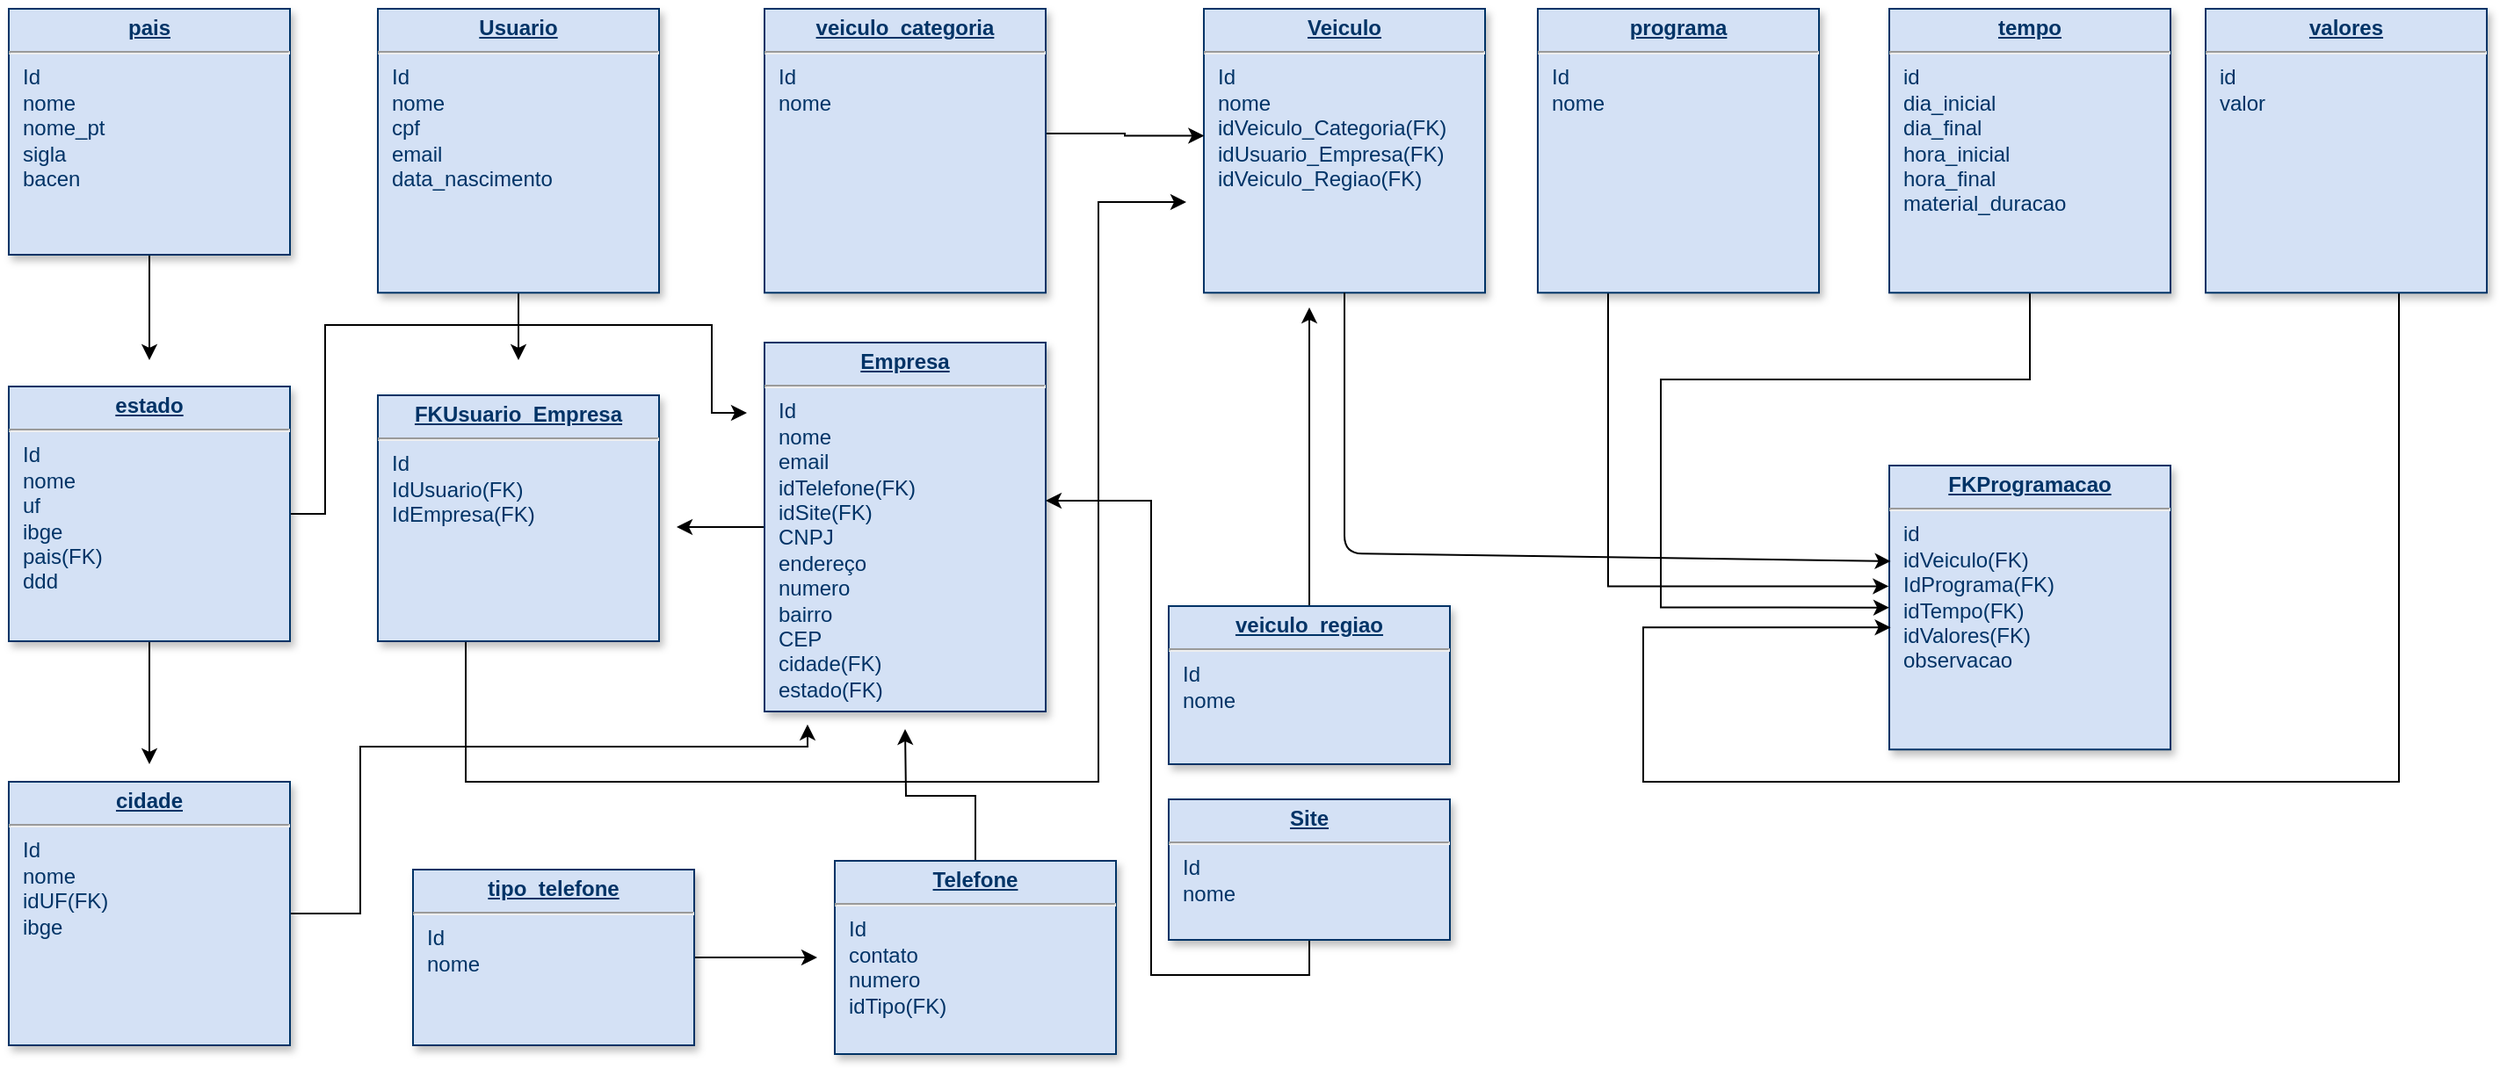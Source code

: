 <mxfile version="12.8.1" type="github">
  <diagram id="tD25ZVt2Edpnn3I0wGoK" name="Page-1">
    <mxGraphModel dx="3237" dy="667" grid="1" gridSize="10" guides="1" tooltips="1" connect="1" arrows="1" fold="1" page="1" pageScale="1" pageWidth="827" pageHeight="1169" math="0" shadow="0">
      <root>
        <mxCell id="0" />
        <mxCell id="1" parent="0" />
        <mxCell id="5Sg_niV4f1cV7TLwxwjO-3" value="&lt;p style=&quot;margin: 0px ; margin-top: 4px ; text-align: center ; text-decoration: underline&quot;&gt;&lt;b&gt;FKProgramacao&lt;/b&gt;&lt;/p&gt;&lt;hr&gt;&lt;p style=&quot;margin: 0px ; margin-left: 8px&quot;&gt;id&lt;/p&gt;&lt;p style=&quot;margin: 0px ; margin-left: 8px&quot;&gt;idVeiculo(FK)&lt;/p&gt;&lt;p style=&quot;margin: 0px ; margin-left: 8px&quot;&gt;&lt;span&gt;IdPrograma(FK)&lt;/span&gt;&lt;br&gt;&lt;/p&gt;&lt;p style=&quot;margin: 0px ; margin-left: 8px&quot;&gt;idTempo(FK)&lt;br&gt;&lt;/p&gt;&lt;p style=&quot;margin: 0px ; margin-left: 8px&quot;&gt;idValores(FK)&lt;/p&gt;&lt;p style=&quot;margin: 0px ; margin-left: 8px&quot;&gt;observacao&lt;/p&gt;&lt;p style=&quot;margin: 0px ; margin-left: 8px&quot;&gt;&lt;br&gt;&lt;/p&gt;&lt;p style=&quot;margin: 0px 0px 0px 8px&quot;&gt;&lt;br&gt;&lt;/p&gt;" style="verticalAlign=top;align=left;overflow=fill;fontSize=12;fontFamily=Helvetica;html=1;strokeColor=#003366;shadow=1;fillColor=#D4E1F5;fontColor=#003366" parent="1" vertex="1">
          <mxGeometry x="40" y="280" width="160" height="161.64" as="geometry" />
        </mxCell>
        <mxCell id="5Sg_niV4f1cV7TLwxwjO-52" value="" style="edgeStyle=orthogonalEdgeStyle;rounded=0;orthogonalLoop=1;jettySize=auto;html=1;entryX=0.005;entryY=0.57;entryDx=0;entryDy=0;entryPerimeter=0;" parent="1" source="5Sg_niV4f1cV7TLwxwjO-39" target="5Sg_niV4f1cV7TLwxwjO-3" edge="1">
          <mxGeometry relative="1" as="geometry">
            <mxPoint x="340" y="220" as="sourcePoint" />
            <mxPoint x="-30" y="370" as="targetPoint" />
            <Array as="points">
              <mxPoint x="330" y="460" />
              <mxPoint x="-100" y="460" />
              <mxPoint x="-100" y="372" />
            </Array>
          </mxGeometry>
        </mxCell>
        <mxCell id="5Sg_niV4f1cV7TLwxwjO-53" style="edgeStyle=orthogonalEdgeStyle;rounded=0;orthogonalLoop=1;jettySize=auto;html=1;entryX=0;entryY=0.5;entryDx=0;entryDy=0;" parent="1" source="5Sg_niV4f1cV7TLwxwjO-6" target="5Sg_niV4f1cV7TLwxwjO-3" edge="1">
          <mxGeometry relative="1" as="geometry">
            <mxPoint x="120" y="260" as="targetPoint" />
            <Array as="points">
              <mxPoint x="120" y="231" />
              <mxPoint x="-90" y="231" />
              <mxPoint x="-90" y="361" />
            </Array>
          </mxGeometry>
        </mxCell>
        <mxCell id="5Sg_niV4f1cV7TLwxwjO-6" value="&lt;p style=&quot;margin: 0px ; margin-top: 4px ; text-align: center ; text-decoration: underline&quot;&gt;&lt;b&gt;tempo&lt;/b&gt;&lt;/p&gt;&lt;hr&gt;&lt;p style=&quot;margin: 0px ; margin-left: 8px&quot;&gt;id&lt;/p&gt;&lt;p style=&quot;margin: 0px ; margin-left: 8px&quot;&gt;dia_inicial&lt;/p&gt;&lt;p style=&quot;margin: 0px ; margin-left: 8px&quot;&gt;dia_final&lt;/p&gt;&lt;p style=&quot;margin: 0px ; margin-left: 8px&quot;&gt;hora_inicial&lt;/p&gt;&lt;p style=&quot;margin: 0px ; margin-left: 8px&quot;&gt;hora_final&lt;/p&gt;&lt;p style=&quot;margin: 0px ; margin-left: 8px&quot;&gt;material_duracao&lt;/p&gt;" style="verticalAlign=top;align=left;overflow=fill;fontSize=12;fontFamily=Helvetica;html=1;strokeColor=#003366;shadow=1;fillColor=#D4E1F5;fontColor=#003366" parent="1" vertex="1">
          <mxGeometry x="40" y="20" width="160" height="161.64" as="geometry" />
        </mxCell>
        <mxCell id="5Sg_niV4f1cV7TLwxwjO-57" style="edgeStyle=orthogonalEdgeStyle;rounded=0;orthogonalLoop=1;jettySize=auto;html=1;entryX=-0.002;entryY=0.425;entryDx=0;entryDy=0;entryPerimeter=0;" parent="1" source="5Sg_niV4f1cV7TLwxwjO-18" target="5Sg_niV4f1cV7TLwxwjO-3" edge="1">
          <mxGeometry relative="1" as="geometry">
            <mxPoint x="-40" y="390" as="targetPoint" />
            <Array as="points">
              <mxPoint x="-120" y="349" />
            </Array>
          </mxGeometry>
        </mxCell>
        <mxCell id="5Sg_niV4f1cV7TLwxwjO-18" value="&lt;p style=&quot;margin: 0px ; margin-top: 4px ; text-align: center ; text-decoration: underline&quot;&gt;&lt;b&gt;programa&lt;/b&gt;&lt;/p&gt;&lt;hr&gt;&lt;p style=&quot;margin: 0px ; margin-left: 8px&quot;&gt;Id&lt;/p&gt;&lt;p style=&quot;margin: 0px ; margin-left: 8px&quot;&gt;nome&lt;/p&gt;" style="verticalAlign=top;align=left;overflow=fill;fontSize=12;fontFamily=Helvetica;html=1;strokeColor=#003366;shadow=1;fillColor=#D4E1F5;fontColor=#003366" parent="1" vertex="1">
          <mxGeometry x="-160" y="20" width="160" height="161.64" as="geometry" />
        </mxCell>
        <mxCell id="5Sg_niV4f1cV7TLwxwjO-39" value="&lt;p style=&quot;margin: 0px ; margin-top: 4px ; text-align: center ; text-decoration: underline&quot;&gt;&lt;b&gt;valores&lt;/b&gt;&lt;/p&gt;&lt;hr&gt;&lt;p style=&quot;margin: 0px ; margin-left: 8px&quot;&gt;id&lt;/p&gt;&lt;p style=&quot;margin: 0px ; margin-left: 8px&quot;&gt;valor&lt;/p&gt;" style="verticalAlign=top;align=left;overflow=fill;fontSize=12;fontFamily=Helvetica;html=1;strokeColor=#003366;shadow=1;fillColor=#D4E1F5;fontColor=#003366" parent="1" vertex="1">
          <mxGeometry x="220" y="20" width="160" height="161.64" as="geometry" />
        </mxCell>
        <mxCell id="5Sg_niV4f1cV7TLwxwjO-59" value="" style="resizable=0;align=left;verticalAlign=top;labelBackgroundColor=#ffffff;fontSize=10;strokeColor=#003366;shadow=1;fillColor=#D4E1F5;fontColor=#003366" parent="1" connectable="0" vertex="1">
          <mxGeometry x="-120" y="181.64" as="geometry">
            <mxPoint x="10" as="offset" />
          </mxGeometry>
        </mxCell>
        <mxCell id="5Sg_niV4f1cV7TLwxwjO-60" value="&lt;p style=&quot;margin: 0px ; margin-top: 4px ; text-align: center ; text-decoration: underline&quot;&gt;&lt;b&gt;Veiculo&lt;/b&gt;&lt;/p&gt;&lt;hr&gt;&lt;p style=&quot;margin: 0px ; margin-left: 8px&quot;&gt;Id&lt;/p&gt;&lt;p style=&quot;margin: 0px ; margin-left: 8px&quot;&gt;nome&lt;/p&gt;&lt;p style=&quot;margin: 0px ; margin-left: 8px&quot;&gt;idVeiculo_Categoria(FK)&lt;/p&gt;&lt;p style=&quot;margin: 0px ; margin-left: 8px&quot;&gt;idUsuario_Empresa(FK)&lt;/p&gt;&lt;p style=&quot;margin: 0px ; margin-left: 8px&quot;&gt;idVeiculo_Regiao(FK)&lt;/p&gt;" style="verticalAlign=top;align=left;overflow=fill;fontSize=12;fontFamily=Helvetica;html=1;strokeColor=#003366;shadow=1;fillColor=#D4E1F5;fontColor=#003366" parent="1" vertex="1">
          <mxGeometry x="-350" y="20" width="160" height="161.64" as="geometry" />
        </mxCell>
        <mxCell id="5Sg_niV4f1cV7TLwxwjO-61" value="" style="endArrow=classic;html=1;exitX=0.5;exitY=1;exitDx=0;exitDy=0;entryX=0.005;entryY=0.337;entryDx=0;entryDy=0;entryPerimeter=0;" parent="1" source="5Sg_niV4f1cV7TLwxwjO-60" target="5Sg_niV4f1cV7TLwxwjO-3" edge="1">
          <mxGeometry width="50" height="50" relative="1" as="geometry">
            <mxPoint x="-310" y="460" as="sourcePoint" />
            <mxPoint x="-20" y="300" as="targetPoint" />
            <Array as="points">
              <mxPoint x="-270" y="330" />
            </Array>
          </mxGeometry>
        </mxCell>
        <mxCell id="5Sg_niV4f1cV7TLwxwjO-63" style="edgeStyle=orthogonalEdgeStyle;rounded=0;orthogonalLoop=1;jettySize=auto;html=1;exitX=1;exitY=0.5;exitDx=0;exitDy=0;entryX=0.001;entryY=0.447;entryDx=0;entryDy=0;entryPerimeter=0;" parent="1" source="5Sg_niV4f1cV7TLwxwjO-62" target="5Sg_niV4f1cV7TLwxwjO-60" edge="1">
          <mxGeometry relative="1" as="geometry">
            <Array as="points">
              <mxPoint x="-440" y="91" />
              <mxPoint x="-395" y="91" />
              <mxPoint x="-395" y="92" />
            </Array>
          </mxGeometry>
        </mxCell>
        <mxCell id="5Sg_niV4f1cV7TLwxwjO-62" value="&lt;p style=&quot;margin: 0px ; margin-top: 4px ; text-align: center ; text-decoration: underline&quot;&gt;&lt;b&gt;veiculo_categoria&lt;/b&gt;&lt;/p&gt;&lt;hr&gt;&lt;p style=&quot;margin: 0px ; margin-left: 8px&quot;&gt;Id&lt;/p&gt;&lt;p style=&quot;margin: 0px ; margin-left: 8px&quot;&gt;nome&lt;/p&gt;" style="verticalAlign=top;align=left;overflow=fill;fontSize=12;fontFamily=Helvetica;html=1;strokeColor=#003366;shadow=1;fillColor=#D4E1F5;fontColor=#003366" parent="1" vertex="1">
          <mxGeometry x="-600" y="20" width="160" height="161.64" as="geometry" />
        </mxCell>
        <mxCell id="5txVgvswHPTB0Ymgk6sb-3" style="edgeStyle=orthogonalEdgeStyle;rounded=0;orthogonalLoop=1;jettySize=auto;html=1;" parent="1" source="5Sg_niV4f1cV7TLwxwjO-64" edge="1">
          <mxGeometry relative="1" as="geometry">
            <mxPoint x="-290" y="190" as="targetPoint" />
          </mxGeometry>
        </mxCell>
        <mxCell id="5Sg_niV4f1cV7TLwxwjO-64" value="&lt;p style=&quot;margin: 0px ; margin-top: 4px ; text-align: center ; text-decoration: underline&quot;&gt;&lt;b&gt;veiculo_regiao&lt;/b&gt;&lt;/p&gt;&lt;hr&gt;&lt;p style=&quot;margin: 0px ; margin-left: 8px&quot;&gt;Id&lt;/p&gt;&lt;p style=&quot;margin: 0px ; margin-left: 8px&quot;&gt;nome&lt;/p&gt;" style="verticalAlign=top;align=left;overflow=fill;fontSize=12;fontFamily=Helvetica;html=1;strokeColor=#003366;shadow=1;fillColor=#D4E1F5;fontColor=#003366" parent="1" vertex="1">
          <mxGeometry x="-370" y="360" width="160" height="90" as="geometry" />
        </mxCell>
        <mxCell id="5txVgvswHPTB0Ymgk6sb-7" style="edgeStyle=orthogonalEdgeStyle;rounded=0;orthogonalLoop=1;jettySize=auto;html=1;" parent="1" source="5Sg_niV4f1cV7TLwxwjO-65" edge="1">
          <mxGeometry relative="1" as="geometry">
            <mxPoint x="-650" y="315" as="targetPoint" />
          </mxGeometry>
        </mxCell>
        <mxCell id="5Sg_niV4f1cV7TLwxwjO-65" value="&lt;p style=&quot;margin: 0px ; margin-top: 4px ; text-align: center ; text-decoration: underline&quot;&gt;&lt;b&gt;Empresa&lt;/b&gt;&lt;/p&gt;&lt;hr&gt;&lt;p style=&quot;margin: 0px ; margin-left: 8px&quot;&gt;Id&lt;/p&gt;&lt;p style=&quot;margin: 0px ; margin-left: 8px&quot;&gt;nome&lt;/p&gt;&lt;p style=&quot;margin: 0px ; margin-left: 8px&quot;&gt;email&lt;/p&gt;&lt;p style=&quot;margin: 0px ; margin-left: 8px&quot;&gt;&lt;span&gt;idTelefone(FK)&lt;/span&gt;&lt;/p&gt;&lt;p style=&quot;margin: 0px ; margin-left: 8px&quot;&gt;&lt;span&gt;idSite(FK)&lt;/span&gt;&lt;/p&gt;&lt;p style=&quot;margin: 0px ; margin-left: 8px&quot;&gt;&lt;span&gt;CNPJ&lt;/span&gt;&lt;br&gt;&lt;/p&gt;&lt;p style=&quot;margin: 0px ; margin-left: 8px&quot;&gt;endereço&lt;/p&gt;&lt;p style=&quot;margin: 0px ; margin-left: 8px&quot;&gt;numero&lt;/p&gt;&lt;p style=&quot;margin: 0px ; margin-left: 8px&quot;&gt;bairro&lt;/p&gt;&lt;p style=&quot;margin: 0px ; margin-left: 8px&quot;&gt;&lt;span&gt;CEP&lt;/span&gt;&lt;br&gt;&lt;/p&gt;&lt;p style=&quot;margin: 0px ; margin-left: 8px&quot;&gt;cidade(FK)&lt;/p&gt;&lt;p style=&quot;margin: 0px ; margin-left: 8px&quot;&gt;&lt;span&gt;estado(FK)&lt;/span&gt;&lt;/p&gt;&lt;p style=&quot;margin: 0px ; margin-left: 8px&quot;&gt;&lt;br&gt;&lt;/p&gt;&lt;p style=&quot;margin: 0px ; margin-left: 8px&quot;&gt;&lt;br&gt;&lt;/p&gt;" style="verticalAlign=top;align=left;overflow=fill;fontSize=12;fontFamily=Helvetica;html=1;strokeColor=#003366;shadow=1;fillColor=#D4E1F5;fontColor=#003366" parent="1" vertex="1">
          <mxGeometry x="-600" y="210" width="160" height="210" as="geometry" />
        </mxCell>
        <mxCell id="5txVgvswHPTB0Ymgk6sb-6" style="edgeStyle=orthogonalEdgeStyle;rounded=0;orthogonalLoop=1;jettySize=auto;html=1;" parent="1" source="5Sg_niV4f1cV7TLwxwjO-67" edge="1">
          <mxGeometry relative="1" as="geometry">
            <mxPoint x="-740" y="220" as="targetPoint" />
          </mxGeometry>
        </mxCell>
        <mxCell id="5Sg_niV4f1cV7TLwxwjO-67" value="&lt;p style=&quot;margin: 0px ; margin-top: 4px ; text-align: center ; text-decoration: underline&quot;&gt;&lt;b&gt;Usuario&lt;/b&gt;&lt;/p&gt;&lt;hr&gt;&lt;p style=&quot;margin: 0px ; margin-left: 8px&quot;&gt;Id&lt;/p&gt;&lt;p style=&quot;margin: 0px ; margin-left: 8px&quot;&gt;nome&lt;/p&gt;&lt;p style=&quot;margin: 0px ; margin-left: 8px&quot;&gt;cpf&lt;/p&gt;&lt;p style=&quot;margin: 0px ; margin-left: 8px&quot;&gt;email&lt;/p&gt;&lt;p style=&quot;margin: 0px ; margin-left: 8px&quot;&gt;data_nascimento&lt;/p&gt;" style="verticalAlign=top;align=left;overflow=fill;fontSize=12;fontFamily=Helvetica;html=1;strokeColor=#003366;shadow=1;fillColor=#D4E1F5;fontColor=#003366" parent="1" vertex="1">
          <mxGeometry x="-820" y="20" width="160" height="161.64" as="geometry" />
        </mxCell>
        <mxCell id="5txVgvswHPTB0Ymgk6sb-9" style="edgeStyle=orthogonalEdgeStyle;rounded=0;orthogonalLoop=1;jettySize=auto;html=1;" parent="1" source="5txVgvswHPTB0Ymgk6sb-5" edge="1">
          <mxGeometry relative="1" as="geometry">
            <mxPoint x="-360" y="130" as="targetPoint" />
            <Array as="points">
              <mxPoint x="-770" y="460" />
              <mxPoint x="-410" y="460" />
              <mxPoint x="-410" y="130" />
            </Array>
          </mxGeometry>
        </mxCell>
        <mxCell id="5txVgvswHPTB0Ymgk6sb-5" value="&lt;p style=&quot;margin: 0px ; margin-top: 4px ; text-align: center ; text-decoration: underline&quot;&gt;&lt;b&gt;FKUsuario_Empresa&lt;/b&gt;&lt;/p&gt;&lt;hr&gt;&lt;p style=&quot;margin: 0px ; margin-left: 8px&quot;&gt;Id&lt;/p&gt;&lt;p style=&quot;margin: 0px ; margin-left: 8px&quot;&gt;IdUsuario(FK)&lt;/p&gt;&lt;p style=&quot;margin: 0px ; margin-left: 8px&quot;&gt;IdEmpresa(FK)&lt;/p&gt;&lt;p style=&quot;margin: 0px ; margin-left: 8px&quot;&gt;&lt;br&gt;&lt;/p&gt;" style="verticalAlign=top;align=left;overflow=fill;fontSize=12;fontFamily=Helvetica;html=1;strokeColor=#003366;shadow=1;fillColor=#D4E1F5;fontColor=#003366" parent="1" vertex="1">
          <mxGeometry x="-820" y="240" width="160" height="140" as="geometry" />
        </mxCell>
        <mxCell id="V9oQCkKxoyvwW61n6Mdk-11" style="edgeStyle=orthogonalEdgeStyle;rounded=0;orthogonalLoop=1;jettySize=auto;html=1;" edge="1" parent="1" source="V9oQCkKxoyvwW61n6Mdk-2">
          <mxGeometry relative="1" as="geometry">
            <mxPoint x="-520" y="430" as="targetPoint" />
          </mxGeometry>
        </mxCell>
        <mxCell id="V9oQCkKxoyvwW61n6Mdk-2" value="&lt;p style=&quot;margin: 0px ; margin-top: 4px ; text-align: center ; text-decoration: underline&quot;&gt;&lt;b&gt;Telefone&lt;/b&gt;&lt;/p&gt;&lt;hr&gt;&lt;p style=&quot;margin: 0px ; margin-left: 8px&quot;&gt;Id&lt;/p&gt;&lt;p style=&quot;margin: 0px ; margin-left: 8px&quot;&gt;contato&lt;/p&gt;&lt;p style=&quot;margin: 0px ; margin-left: 8px&quot;&gt;numero&lt;/p&gt;&lt;p style=&quot;margin: 0px ; margin-left: 8px&quot;&gt;idTipo(FK)&lt;/p&gt;" style="verticalAlign=top;align=left;overflow=fill;fontSize=12;fontFamily=Helvetica;html=1;strokeColor=#003366;shadow=1;fillColor=#D4E1F5;fontColor=#003366" vertex="1" parent="1">
          <mxGeometry x="-560" y="505" width="160" height="110" as="geometry" />
        </mxCell>
        <mxCell id="V9oQCkKxoyvwW61n6Mdk-10" style="edgeStyle=orthogonalEdgeStyle;rounded=0;orthogonalLoop=1;jettySize=auto;html=1;" edge="1" parent="1" source="V9oQCkKxoyvwW61n6Mdk-3" target="5Sg_niV4f1cV7TLwxwjO-65">
          <mxGeometry relative="1" as="geometry">
            <mxPoint x="-390" y="300.0" as="targetPoint" />
            <Array as="points">
              <mxPoint x="-290" y="570" />
              <mxPoint x="-380" y="570" />
              <mxPoint x="-380" y="300" />
            </Array>
          </mxGeometry>
        </mxCell>
        <mxCell id="V9oQCkKxoyvwW61n6Mdk-3" value="&lt;p style=&quot;margin: 0px ; margin-top: 4px ; text-align: center ; text-decoration: underline&quot;&gt;&lt;b&gt;Site&lt;/b&gt;&lt;/p&gt;&lt;hr&gt;&lt;p style=&quot;margin: 0px ; margin-left: 8px&quot;&gt;Id&lt;/p&gt;&lt;p style=&quot;margin: 0px ; margin-left: 8px&quot;&gt;nome&lt;/p&gt;" style="verticalAlign=top;align=left;overflow=fill;fontSize=12;fontFamily=Helvetica;html=1;strokeColor=#003366;shadow=1;fillColor=#D4E1F5;fontColor=#003366" vertex="1" parent="1">
          <mxGeometry x="-370" y="470" width="160" height="80" as="geometry" />
        </mxCell>
        <mxCell id="V9oQCkKxoyvwW61n6Mdk-18" style="edgeStyle=orthogonalEdgeStyle;rounded=0;orthogonalLoop=1;jettySize=auto;html=1;" edge="1" parent="1" source="V9oQCkKxoyvwW61n6Mdk-4">
          <mxGeometry relative="1" as="geometry">
            <mxPoint x="-570" y="560" as="targetPoint" />
          </mxGeometry>
        </mxCell>
        <mxCell id="V9oQCkKxoyvwW61n6Mdk-4" value="&lt;p style=&quot;margin: 0px ; margin-top: 4px ; text-align: center ; text-decoration: underline&quot;&gt;&lt;b&gt;tipo_telefone&lt;/b&gt;&lt;/p&gt;&lt;hr&gt;&lt;p style=&quot;margin: 0px ; margin-left: 8px&quot;&gt;Id&lt;/p&gt;&lt;p style=&quot;margin: 0px ; margin-left: 8px&quot;&gt;nome&lt;/p&gt;" style="verticalAlign=top;align=left;overflow=fill;fontSize=12;fontFamily=Helvetica;html=1;strokeColor=#003366;shadow=1;fillColor=#D4E1F5;fontColor=#003366" vertex="1" parent="1">
          <mxGeometry x="-800" y="510" width="160" height="100" as="geometry" />
        </mxCell>
        <mxCell id="V9oQCkKxoyvwW61n6Mdk-17" style="edgeStyle=orthogonalEdgeStyle;rounded=0;orthogonalLoop=1;jettySize=auto;html=1;" edge="1" parent="1" source="V9oQCkKxoyvwW61n6Mdk-12">
          <mxGeometry relative="1" as="geometry">
            <mxPoint x="-950" y="450" as="targetPoint" />
          </mxGeometry>
        </mxCell>
        <mxCell id="V9oQCkKxoyvwW61n6Mdk-22" style="edgeStyle=orthogonalEdgeStyle;rounded=0;orthogonalLoop=1;jettySize=auto;html=1;" edge="1" parent="1" source="V9oQCkKxoyvwW61n6Mdk-12">
          <mxGeometry relative="1" as="geometry">
            <mxPoint x="-610" y="250" as="targetPoint" />
            <Array as="points">
              <mxPoint x="-850" y="308" />
              <mxPoint x="-850" y="200" />
              <mxPoint x="-630" y="200" />
              <mxPoint x="-630" y="250" />
            </Array>
          </mxGeometry>
        </mxCell>
        <mxCell id="V9oQCkKxoyvwW61n6Mdk-12" value="&lt;p style=&quot;margin: 0px ; margin-top: 4px ; text-align: center ; text-decoration: underline&quot;&gt;&lt;b&gt;estado&lt;/b&gt;&lt;/p&gt;&lt;hr&gt;&lt;p style=&quot;margin: 0px ; margin-left: 8px&quot;&gt;Id&lt;/p&gt;&lt;p style=&quot;margin: 0px ; margin-left: 8px&quot;&gt;nome&lt;/p&gt;&lt;p style=&quot;margin: 0px ; margin-left: 8px&quot;&gt;uf&lt;/p&gt;&lt;p style=&quot;margin: 0px ; margin-left: 8px&quot;&gt;ibge&lt;/p&gt;&lt;p style=&quot;margin: 0px ; margin-left: 8px&quot;&gt;pais(FK)&lt;/p&gt;&lt;p style=&quot;margin: 0px ; margin-left: 8px&quot;&gt;ddd&lt;/p&gt;" style="verticalAlign=top;align=left;overflow=fill;fontSize=12;fontFamily=Helvetica;html=1;strokeColor=#003366;shadow=1;fillColor=#D4E1F5;fontColor=#003366" vertex="1" parent="1">
          <mxGeometry x="-1030" y="235" width="160" height="145" as="geometry" />
        </mxCell>
        <mxCell id="V9oQCkKxoyvwW61n6Mdk-21" style="edgeStyle=orthogonalEdgeStyle;rounded=0;orthogonalLoop=1;jettySize=auto;html=1;entryX=0.153;entryY=1.035;entryDx=0;entryDy=0;entryPerimeter=0;" edge="1" parent="1" source="V9oQCkKxoyvwW61n6Mdk-13" target="5Sg_niV4f1cV7TLwxwjO-65">
          <mxGeometry relative="1" as="geometry">
            <mxPoint x="-820" y="430" as="targetPoint" />
            <Array as="points">
              <mxPoint x="-830" y="535" />
              <mxPoint x="-830" y="440" />
              <mxPoint x="-575" y="440" />
            </Array>
          </mxGeometry>
        </mxCell>
        <mxCell id="V9oQCkKxoyvwW61n6Mdk-13" value="&lt;p style=&quot;margin: 0px ; margin-top: 4px ; text-align: center ; text-decoration: underline&quot;&gt;&lt;b&gt;cidade&lt;/b&gt;&lt;/p&gt;&lt;hr&gt;&lt;p style=&quot;margin: 0px ; margin-left: 8px&quot;&gt;Id&lt;/p&gt;&lt;p style=&quot;margin: 0px ; margin-left: 8px&quot;&gt;nome&lt;/p&gt;&lt;p style=&quot;margin: 0px ; margin-left: 8px&quot;&gt;idUF(FK)&lt;/p&gt;&lt;p style=&quot;margin: 0px ; margin-left: 8px&quot;&gt;ibge&lt;/p&gt;&lt;p style=&quot;margin: 0px ; margin-left: 8px&quot;&gt;&lt;br&gt;&lt;/p&gt;" style="verticalAlign=top;align=left;overflow=fill;fontSize=12;fontFamily=Helvetica;html=1;strokeColor=#003366;shadow=1;fillColor=#D4E1F5;fontColor=#003366" vertex="1" parent="1">
          <mxGeometry x="-1030" y="460" width="160" height="150" as="geometry" />
        </mxCell>
        <mxCell id="V9oQCkKxoyvwW61n6Mdk-23" style="edgeStyle=orthogonalEdgeStyle;rounded=0;orthogonalLoop=1;jettySize=auto;html=1;" edge="1" parent="1" source="V9oQCkKxoyvwW61n6Mdk-16">
          <mxGeometry relative="1" as="geometry">
            <mxPoint x="-950" y="220" as="targetPoint" />
          </mxGeometry>
        </mxCell>
        <mxCell id="V9oQCkKxoyvwW61n6Mdk-16" value="&lt;p style=&quot;margin: 0px ; margin-top: 4px ; text-align: center ; text-decoration: underline&quot;&gt;&lt;b&gt;pais&lt;/b&gt;&lt;/p&gt;&lt;hr&gt;&lt;p style=&quot;margin: 0px ; margin-left: 8px&quot;&gt;Id&lt;/p&gt;&lt;p style=&quot;margin: 0px ; margin-left: 8px&quot;&gt;nome&lt;/p&gt;&lt;p style=&quot;margin: 0px ; margin-left: 8px&quot;&gt;nome_pt&lt;/p&gt;&lt;p style=&quot;margin: 0px ; margin-left: 8px&quot;&gt;sigla&lt;/p&gt;&lt;p style=&quot;margin: 0px ; margin-left: 8px&quot;&gt;bacen&lt;/p&gt;" style="verticalAlign=top;align=left;overflow=fill;fontSize=12;fontFamily=Helvetica;html=1;strokeColor=#003366;shadow=1;fillColor=#D4E1F5;fontColor=#003366" vertex="1" parent="1">
          <mxGeometry x="-1030" y="20" width="160" height="140" as="geometry" />
        </mxCell>
      </root>
    </mxGraphModel>
  </diagram>
</mxfile>

